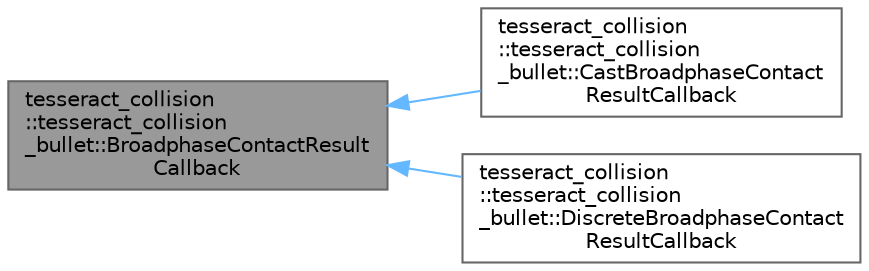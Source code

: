 digraph "tesseract_collision::tesseract_collision_bullet::BroadphaseContactResultCallback"
{
 // LATEX_PDF_SIZE
  bgcolor="transparent";
  edge [fontname=Helvetica,fontsize=10,labelfontname=Helvetica,labelfontsize=10];
  node [fontname=Helvetica,fontsize=10,shape=box,height=0.2,width=0.4];
  rankdir="LR";
  Node1 [label="tesseract_collision\l::tesseract_collision\l_bullet::BroadphaseContactResult\lCallback",height=0.2,width=0.4,color="gray40", fillcolor="grey60", style="filled", fontcolor="black",tooltip="The BroadphaseContactResultCallback is used to report contact points."];
  Node1 -> Node2 [dir="back",color="steelblue1",style="solid"];
  Node2 [label="tesseract_collision\l::tesseract_collision\l_bullet::CastBroadphaseContact\lResultCallback",height=0.2,width=0.4,color="gray40", fillcolor="white", style="filled",URL="$d1/dca/structtesseract__collision_1_1tesseract__collision__bullet_1_1CastBroadphaseContactResultCallback.html",tooltip=" "];
  Node1 -> Node3 [dir="back",color="steelblue1",style="solid"];
  Node3 [label="tesseract_collision\l::tesseract_collision\l_bullet::DiscreteBroadphaseContact\lResultCallback",height=0.2,width=0.4,color="gray40", fillcolor="white", style="filled",URL="$da/dad/structtesseract__collision_1_1tesseract__collision__bullet_1_1DiscreteBroadphaseContactResultCallback.html",tooltip=" "];
}
